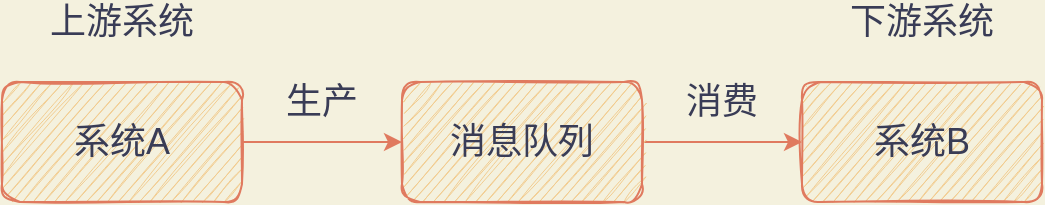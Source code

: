 <mxfile version="14.6.13" type="device"><diagram id="C5RBs43oDa-KdzZeNtuy" name="Page-1"><mxGraphModel dx="1024" dy="601" grid="1" gridSize="10" guides="1" tooltips="1" connect="1" arrows="1" fold="1" page="1" pageScale="1" pageWidth="827" pageHeight="1169" background="#F4F1DE" math="0" shadow="0"><root><mxCell id="WIyWlLk6GJQsqaUBKTNV-0"/><mxCell id="WIyWlLk6GJQsqaUBKTNV-1" parent="WIyWlLk6GJQsqaUBKTNV-0"/><mxCell id="BpzMLMUX-TTw0l8iKee_-10" value="" style="edgeStyle=orthogonalEdgeStyle;rounded=0;orthogonalLoop=1;jettySize=auto;html=1;fontSize=18;labelBackgroundColor=#F4F1DE;strokeColor=#E07A5F;fontColor=#393C56;" edge="1" parent="WIyWlLk6GJQsqaUBKTNV-1" source="BpzMLMUX-TTw0l8iKee_-3" target="BpzMLMUX-TTw0l8iKee_-9"><mxGeometry relative="1" as="geometry"><Array as="points"><mxPoint x="250" y="240"/><mxPoint x="250" y="240"/></Array></mxGeometry></mxCell><mxCell id="BpzMLMUX-TTw0l8iKee_-3" value="系统A" style="whiteSpace=wrap;html=1;fontSize=18;fillColor=#F2CC8F;strokeColor=#E07A5F;fontColor=#393C56;sketch=1;rounded=1;" vertex="1" parent="WIyWlLk6GJQsqaUBKTNV-1"><mxGeometry x="100" y="210" width="120" height="60" as="geometry"/></mxCell><mxCell id="BpzMLMUX-TTw0l8iKee_-4" value="系统B" style="whiteSpace=wrap;html=1;fontSize=18;fillColor=#F2CC8F;strokeColor=#E07A5F;fontColor=#393C56;sketch=1;rounded=1;" vertex="1" parent="WIyWlLk6GJQsqaUBKTNV-1"><mxGeometry x="500" y="210" width="120" height="60" as="geometry"/></mxCell><mxCell id="BpzMLMUX-TTw0l8iKee_-5" value="上游系统" style="text;html=1;strokeColor=none;fillColor=none;align=center;verticalAlign=middle;whiteSpace=wrap;fontColor=#393C56;fontSize=18;sketch=1;rounded=1;" vertex="1" parent="WIyWlLk6GJQsqaUBKTNV-1"><mxGeometry x="110" y="170" width="100" height="20" as="geometry"/></mxCell><mxCell id="BpzMLMUX-TTw0l8iKee_-6" value="下游系统" style="text;html=1;strokeColor=none;fillColor=none;align=center;verticalAlign=middle;whiteSpace=wrap;fontColor=#393C56;fontSize=18;sketch=1;rounded=1;" vertex="1" parent="WIyWlLk6GJQsqaUBKTNV-1"><mxGeometry x="515" y="170" width="90" height="20" as="geometry"/></mxCell><mxCell id="BpzMLMUX-TTw0l8iKee_-11" value="" style="edgeStyle=orthogonalEdgeStyle;rounded=0;orthogonalLoop=1;jettySize=auto;html=1;fontSize=18;labelBackgroundColor=#F4F1DE;strokeColor=#E07A5F;fontColor=#393C56;" edge="1" parent="WIyWlLk6GJQsqaUBKTNV-1" source="BpzMLMUX-TTw0l8iKee_-9" target="BpzMLMUX-TTw0l8iKee_-4"><mxGeometry relative="1" as="geometry"><Array as="points"><mxPoint x="480" y="240"/><mxPoint x="480" y="240"/></Array></mxGeometry></mxCell><mxCell id="BpzMLMUX-TTw0l8iKee_-9" value="消息队列" style="whiteSpace=wrap;html=1;fontSize=18;fillColor=#F2CC8F;strokeColor=#E07A5F;fontColor=#393C56;sketch=1;rounded=1;" vertex="1" parent="WIyWlLk6GJQsqaUBKTNV-1"><mxGeometry x="300" y="210" width="120" height="60" as="geometry"/></mxCell><mxCell id="BpzMLMUX-TTw0l8iKee_-16" value="生产" style="text;html=1;strokeColor=none;fillColor=none;align=center;verticalAlign=middle;whiteSpace=wrap;rounded=0;fontSize=18;fontColor=#393C56;" vertex="1" parent="WIyWlLk6GJQsqaUBKTNV-1"><mxGeometry x="240" y="210" width="40" height="20" as="geometry"/></mxCell><mxCell id="BpzMLMUX-TTw0l8iKee_-17" value="消费" style="text;html=1;strokeColor=none;fillColor=none;align=center;verticalAlign=middle;whiteSpace=wrap;rounded=0;fontSize=18;fontColor=#393C56;" vertex="1" parent="WIyWlLk6GJQsqaUBKTNV-1"><mxGeometry x="440" y="210" width="40" height="20" as="geometry"/></mxCell></root></mxGraphModel></diagram></mxfile>